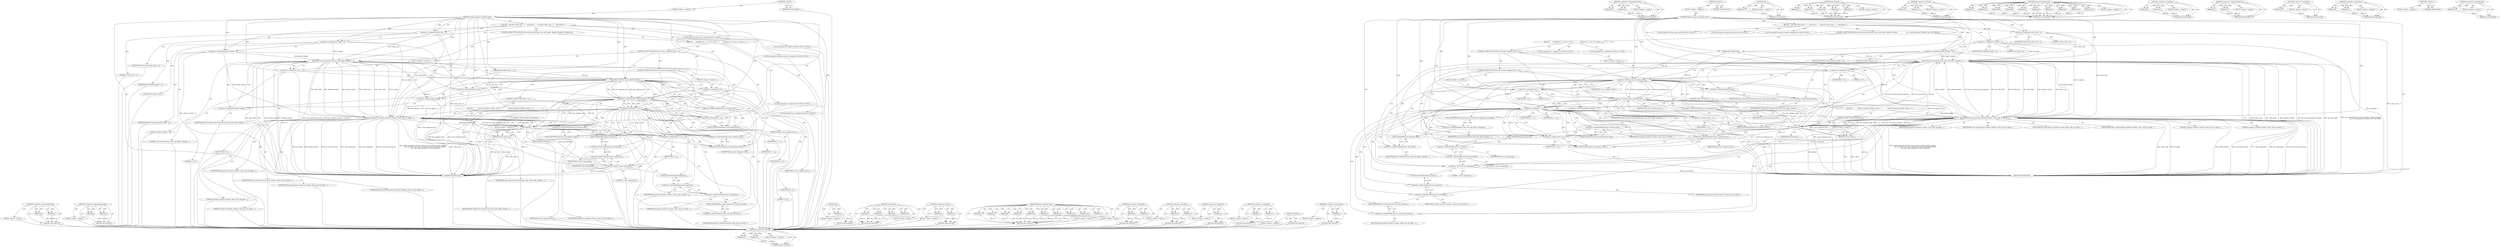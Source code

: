 digraph "&lt;operator&gt;.preIncrement" {
vulnerable_138 [label=<(METHOD,&lt;operator&gt;.indirectFieldAccess)>];
vulnerable_139 [label=<(PARAM,p1)>];
vulnerable_140 [label=<(PARAM,p2)>];
vulnerable_141 [label=<(BLOCK,&lt;empty&gt;,&lt;empty&gt;)>];
vulnerable_142 [label=<(METHOD_RETURN,ANY)>];
vulnerable_170 [label=<(METHOD,&lt;operator&gt;.indirectIndexAccess)>];
vulnerable_171 [label=<(PARAM,p1)>];
vulnerable_172 [label=<(PARAM,p2)>];
vulnerable_173 [label=<(BLOCK,&lt;empty&gt;,&lt;empty&gt;)>];
vulnerable_174 [label=<(METHOD_RETURN,ANY)>];
vulnerable_6 [label=<(METHOD,&lt;global&gt;)<SUB>1</SUB>>];
vulnerable_7 [label=<(BLOCK,&lt;empty&gt;,&lt;empty&gt;)<SUB>1</SUB>>];
vulnerable_8 [label=<(METHOD,perform_gamma_transform_tests)<SUB>1</SUB>>];
vulnerable_9 [label=<(PARAM,png_modifier *pm)<SUB>1</SUB>>];
vulnerable_10 [label=<(BLOCK,{
   png_byte colour_type = 0;

    png_byte bi...,{
   png_byte colour_type = 0;

    png_byte bi...)<SUB>2</SUB>>];
vulnerable_11 [label="<(LOCAL,png_byte colour_type: png_byte)<SUB>3</SUB>>"];
vulnerable_12 [label=<(&lt;operator&gt;.assignment,colour_type = 0)<SUB>3</SUB>>];
vulnerable_13 [label=<(IDENTIFIER,colour_type,colour_type = 0)<SUB>3</SUB>>];
vulnerable_14 [label=<(LITERAL,0,colour_type = 0)<SUB>3</SUB>>];
vulnerable_15 [label="<(LOCAL,png_byte bit_depth: png_byte)<SUB>5</SUB>>"];
vulnerable_16 [label=<(&lt;operator&gt;.assignment,bit_depth = 0)<SUB>5</SUB>>];
vulnerable_17 [label=<(IDENTIFIER,bit_depth,bit_depth = 0)<SUB>5</SUB>>];
vulnerable_18 [label=<(LITERAL,0,bit_depth = 0)<SUB>5</SUB>>];
vulnerable_19 [label="<(LOCAL,unsigned int palette_number: unsigned int)<SUB>6</SUB>>"];
vulnerable_20 [label=<(&lt;operator&gt;.assignment,palette_number = 0)<SUB>6</SUB>>];
vulnerable_21 [label=<(IDENTIFIER,palette_number,palette_number = 0)<SUB>6</SUB>>];
vulnerable_22 [label=<(LITERAL,0,palette_number = 0)<SUB>6</SUB>>];
vulnerable_23 [label=<(CONTROL_STRUCTURE,WHILE,while (next_format(&amp;colour_type, &amp;bit_depth, &amp;palette_number, 1/*gamma*/)))<SUB>8</SUB>>];
vulnerable_24 [label=<(next_format,next_format(&amp;colour_type, &amp;bit_depth, &amp;palette_...)<SUB>8</SUB>>];
vulnerable_25 [label=<(&lt;operator&gt;.addressOf,&amp;colour_type)<SUB>8</SUB>>];
vulnerable_26 [label=<(IDENTIFIER,colour_type,next_format(&amp;colour_type, &amp;bit_depth, &amp;palette_...)<SUB>8</SUB>>];
vulnerable_27 [label=<(&lt;operator&gt;.addressOf,&amp;bit_depth)<SUB>8</SUB>>];
vulnerable_28 [label=<(IDENTIFIER,bit_depth,next_format(&amp;colour_type, &amp;bit_depth, &amp;palette_...)<SUB>8</SUB>>];
vulnerable_29 [label=<(&lt;operator&gt;.addressOf,&amp;palette_number)<SUB>8</SUB>>];
vulnerable_30 [label=<(IDENTIFIER,palette_number,next_format(&amp;colour_type, &amp;bit_depth, &amp;palette_...)<SUB>8</SUB>>];
vulnerable_31 [label=<(LITERAL,1,next_format(&amp;colour_type, &amp;bit_depth, &amp;palette_...)<SUB>8</SUB>>];
vulnerable_32 [label=<(BLOCK,{
       unsigned int i, j;
 
 for (i=0; i&lt;pm-&gt;...,{
       unsigned int i, j;
 
 for (i=0; i&lt;pm-&gt;...)<SUB>9</SUB>>];
vulnerable_33 [label="<(LOCAL,unsigned int i: unsigned int)<SUB>10</SUB>>"];
vulnerable_34 [label="<(LOCAL,unsigned int j: unsigned int)<SUB>10</SUB>>"];
vulnerable_35 [label=<(CONTROL_STRUCTURE,FOR,for (i=0;i&lt;pm-&gt;ngamma_tests;++i))<SUB>12</SUB>>];
vulnerable_36 [label=<(BLOCK,&lt;empty&gt;,&lt;empty&gt;)<SUB>12</SUB>>];
vulnerable_37 [label=<(&lt;operator&gt;.assignment,i=0)<SUB>12</SUB>>];
vulnerable_38 [label=<(IDENTIFIER,i,i=0)<SUB>12</SUB>>];
vulnerable_39 [label=<(LITERAL,0,i=0)<SUB>12</SUB>>];
vulnerable_40 [label=<(&lt;operator&gt;.lessThan,i&lt;pm-&gt;ngamma_tests)<SUB>12</SUB>>];
vulnerable_41 [label=<(IDENTIFIER,i,i&lt;pm-&gt;ngamma_tests)<SUB>12</SUB>>];
vulnerable_42 [label=<(&lt;operator&gt;.indirectFieldAccess,pm-&gt;ngamma_tests)<SUB>12</SUB>>];
vulnerable_43 [label=<(IDENTIFIER,pm,i&lt;pm-&gt;ngamma_tests)<SUB>12</SUB>>];
vulnerable_44 [label=<(FIELD_IDENTIFIER,ngamma_tests,ngamma_tests)<SUB>12</SUB>>];
vulnerable_45 [label=<(&lt;operator&gt;.preIncrement,++i)<SUB>12</SUB>>];
vulnerable_46 [label=<(IDENTIFIER,i,++i)<SUB>12</SUB>>];
vulnerable_47 [label=<(CONTROL_STRUCTURE,FOR,for (j=0;j&lt;pm-&gt;ngamma_tests;++j))<SUB>12</SUB>>];
vulnerable_48 [label=<(BLOCK,&lt;empty&gt;,&lt;empty&gt;)<SUB>12</SUB>>];
vulnerable_49 [label=<(&lt;operator&gt;.assignment,j=0)<SUB>12</SUB>>];
vulnerable_50 [label=<(IDENTIFIER,j,j=0)<SUB>12</SUB>>];
vulnerable_51 [label=<(LITERAL,0,j=0)<SUB>12</SUB>>];
vulnerable_52 [label=<(&lt;operator&gt;.lessThan,j&lt;pm-&gt;ngamma_tests)<SUB>12</SUB>>];
vulnerable_53 [label=<(IDENTIFIER,j,j&lt;pm-&gt;ngamma_tests)<SUB>12</SUB>>];
vulnerable_54 [label=<(&lt;operator&gt;.indirectFieldAccess,pm-&gt;ngamma_tests)<SUB>12</SUB>>];
vulnerable_55 [label=<(IDENTIFIER,pm,j&lt;pm-&gt;ngamma_tests)<SUB>12</SUB>>];
vulnerable_56 [label=<(FIELD_IDENTIFIER,ngamma_tests,ngamma_tests)<SUB>12</SUB>>];
vulnerable_57 [label=<(&lt;operator&gt;.preIncrement,++j)<SUB>12</SUB>>];
vulnerable_58 [label=<(IDENTIFIER,j,++j)<SUB>12</SUB>>];
vulnerable_59 [label=<(CONTROL_STRUCTURE,IF,if (i != j))<SUB>13</SUB>>];
vulnerable_60 [label=<(&lt;operator&gt;.notEquals,i != j)<SUB>13</SUB>>];
vulnerable_61 [label=<(IDENTIFIER,i,i != j)<SUB>13</SUB>>];
vulnerable_62 [label=<(IDENTIFIER,j,i != j)<SUB>13</SUB>>];
vulnerable_63 [label=<(BLOCK,{
            gamma_transform_test(pm, colour_t...,{
            gamma_transform_test(pm, colour_t...)<SUB>14</SUB>>];
vulnerable_64 [label=<(gamma_transform_test,gamma_transform_test(pm, colour_type, bit_depth...)<SUB>15</SUB>>];
vulnerable_65 [label=<(IDENTIFIER,pm,gamma_transform_test(pm, colour_type, bit_depth...)<SUB>15</SUB>>];
vulnerable_66 [label=<(IDENTIFIER,colour_type,gamma_transform_test(pm, colour_type, bit_depth...)<SUB>15</SUB>>];
vulnerable_67 [label=<(IDENTIFIER,bit_depth,gamma_transform_test(pm, colour_type, bit_depth...)<SUB>15</SUB>>];
vulnerable_68 [label=<(IDENTIFIER,palette_number,gamma_transform_test(pm, colour_type, bit_depth...)<SUB>15</SUB>>];
vulnerable_69 [label=<(&lt;operator&gt;.indirectFieldAccess,pm-&gt;interlace_type)<SUB>16</SUB>>];
vulnerable_70 [label=<(IDENTIFIER,pm,gamma_transform_test(pm, colour_type, bit_depth...)<SUB>16</SUB>>];
vulnerable_71 [label=<(FIELD_IDENTIFIER,interlace_type,interlace_type)<SUB>16</SUB>>];
vulnerable_72 [label=<(&lt;operator&gt;.division,1/pm-&gt;gammas[i])<SUB>16</SUB>>];
vulnerable_73 [label=<(LITERAL,1,1/pm-&gt;gammas[i])<SUB>16</SUB>>];
vulnerable_74 [label=<(&lt;operator&gt;.indirectIndexAccess,pm-&gt;gammas[i])<SUB>16</SUB>>];
vulnerable_75 [label=<(&lt;operator&gt;.indirectFieldAccess,pm-&gt;gammas)<SUB>16</SUB>>];
vulnerable_76 [label=<(IDENTIFIER,pm,1/pm-&gt;gammas[i])<SUB>16</SUB>>];
vulnerable_77 [label=<(FIELD_IDENTIFIER,gammas,gammas)<SUB>16</SUB>>];
vulnerable_78 [label=<(IDENTIFIER,i,1/pm-&gt;gammas[i])<SUB>16</SUB>>];
vulnerable_79 [label=<(&lt;operator&gt;.indirectIndexAccess,pm-&gt;gammas[j])<SUB>16</SUB>>];
vulnerable_80 [label=<(&lt;operator&gt;.indirectFieldAccess,pm-&gt;gammas)<SUB>16</SUB>>];
vulnerable_81 [label=<(IDENTIFIER,pm,gamma_transform_test(pm, colour_type, bit_depth...)<SUB>16</SUB>>];
vulnerable_82 [label=<(FIELD_IDENTIFIER,gammas,gammas)<SUB>16</SUB>>];
vulnerable_83 [label=<(IDENTIFIER,j,gamma_transform_test(pm, colour_type, bit_depth...)<SUB>16</SUB>>];
vulnerable_84 [label=<(LITERAL,0,gamma_transform_test(pm, colour_type, bit_depth...)<SUB>16</SUB>>];
vulnerable_85 [label=<(&lt;operator&gt;.indirectFieldAccess,pm-&gt;use_input_precision)<SUB>17</SUB>>];
vulnerable_86 [label=<(IDENTIFIER,pm,gamma_transform_test(pm, colour_type, bit_depth...)<SUB>17</SUB>>];
vulnerable_87 [label=<(FIELD_IDENTIFIER,use_input_precision,use_input_precision)<SUB>17</SUB>>];
vulnerable_88 [label=<(LITERAL,0,gamma_transform_test(pm, colour_type, bit_depth...)<SUB>17</SUB>>];
vulnerable_89 [label=<(CONTROL_STRUCTURE,IF,if (fail(pm)))<SUB>19</SUB>>];
vulnerable_90 [label=<(fail,fail(pm))<SUB>19</SUB>>];
vulnerable_91 [label=<(IDENTIFIER,pm,fail(pm))<SUB>19</SUB>>];
vulnerable_92 [label=<(BLOCK,&lt;empty&gt;,&lt;empty&gt;)<SUB>20</SUB>>];
vulnerable_93 [label=<(RETURN,return;,return;)<SUB>20</SUB>>];
vulnerable_94 [label=<(METHOD_RETURN,void)<SUB>1</SUB>>];
vulnerable_96 [label=<(METHOD_RETURN,ANY)<SUB>1</SUB>>];
vulnerable_175 [label=<(METHOD,fail)>];
vulnerable_176 [label=<(PARAM,p1)>];
vulnerable_177 [label=<(BLOCK,&lt;empty&gt;,&lt;empty&gt;)>];
vulnerable_178 [label=<(METHOD_RETURN,ANY)>];
vulnerable_122 [label=<(METHOD,next_format)>];
vulnerable_123 [label=<(PARAM,p1)>];
vulnerable_124 [label=<(PARAM,p2)>];
vulnerable_125 [label=<(PARAM,p3)>];
vulnerable_126 [label=<(PARAM,p4)>];
vulnerable_127 [label=<(BLOCK,&lt;empty&gt;,&lt;empty&gt;)>];
vulnerable_128 [label=<(METHOD_RETURN,ANY)>];
vulnerable_165 [label=<(METHOD,&lt;operator&gt;.division)>];
vulnerable_166 [label=<(PARAM,p1)>];
vulnerable_167 [label=<(PARAM,p2)>];
vulnerable_168 [label=<(BLOCK,&lt;empty&gt;,&lt;empty&gt;)>];
vulnerable_169 [label=<(METHOD_RETURN,ANY)>];
vulnerable_152 [label=<(METHOD,gamma_transform_test)>];
vulnerable_153 [label=<(PARAM,p1)>];
vulnerable_154 [label=<(PARAM,p2)>];
vulnerable_155 [label=<(PARAM,p3)>];
vulnerable_156 [label=<(PARAM,p4)>];
vulnerable_157 [label=<(PARAM,p5)>];
vulnerable_158 [label=<(PARAM,p6)>];
vulnerable_159 [label=<(PARAM,p7)>];
vulnerable_160 [label=<(PARAM,p8)>];
vulnerable_161 [label=<(PARAM,p9)>];
vulnerable_162 [label=<(PARAM,p10)>];
vulnerable_163 [label=<(BLOCK,&lt;empty&gt;,&lt;empty&gt;)>];
vulnerable_164 [label=<(METHOD_RETURN,ANY)>];
vulnerable_147 [label=<(METHOD,&lt;operator&gt;.notEquals)>];
vulnerable_148 [label=<(PARAM,p1)>];
vulnerable_149 [label=<(PARAM,p2)>];
vulnerable_150 [label=<(BLOCK,&lt;empty&gt;,&lt;empty&gt;)>];
vulnerable_151 [label=<(METHOD_RETURN,ANY)>];
vulnerable_133 [label=<(METHOD,&lt;operator&gt;.lessThan)>];
vulnerable_134 [label=<(PARAM,p1)>];
vulnerable_135 [label=<(PARAM,p2)>];
vulnerable_136 [label=<(BLOCK,&lt;empty&gt;,&lt;empty&gt;)>];
vulnerable_137 [label=<(METHOD_RETURN,ANY)>];
vulnerable_129 [label=<(METHOD,&lt;operator&gt;.addressOf)>];
vulnerable_130 [label=<(PARAM,p1)>];
vulnerable_131 [label=<(BLOCK,&lt;empty&gt;,&lt;empty&gt;)>];
vulnerable_132 [label=<(METHOD_RETURN,ANY)>];
vulnerable_117 [label=<(METHOD,&lt;operator&gt;.assignment)>];
vulnerable_118 [label=<(PARAM,p1)>];
vulnerable_119 [label=<(PARAM,p2)>];
vulnerable_120 [label=<(BLOCK,&lt;empty&gt;,&lt;empty&gt;)>];
vulnerable_121 [label=<(METHOD_RETURN,ANY)>];
vulnerable_111 [label=<(METHOD,&lt;global&gt;)<SUB>1</SUB>>];
vulnerable_112 [label=<(BLOCK,&lt;empty&gt;,&lt;empty&gt;)>];
vulnerable_113 [label=<(METHOD_RETURN,ANY)>];
vulnerable_143 [label=<(METHOD,&lt;operator&gt;.preIncrement)>];
vulnerable_144 [label=<(PARAM,p1)>];
vulnerable_145 [label=<(BLOCK,&lt;empty&gt;,&lt;empty&gt;)>];
vulnerable_146 [label=<(METHOD_RETURN,ANY)>];
fixed_144 [label=<(METHOD,&lt;operator&gt;.lessThan)>];
fixed_145 [label=<(PARAM,p1)>];
fixed_146 [label=<(PARAM,p2)>];
fixed_147 [label=<(BLOCK,&lt;empty&gt;,&lt;empty&gt;)>];
fixed_148 [label=<(METHOD_RETURN,ANY)>];
fixed_176 [label=<(METHOD,&lt;operator&gt;.indirectIndexAccess)>];
fixed_177 [label=<(PARAM,p1)>];
fixed_178 [label=<(PARAM,p2)>];
fixed_179 [label=<(BLOCK,&lt;empty&gt;,&lt;empty&gt;)>];
fixed_180 [label=<(METHOD_RETURN,ANY)>];
fixed_6 [label=<(METHOD,&lt;global&gt;)<SUB>1</SUB>>];
fixed_7 [label=<(BLOCK,&lt;empty&gt;,&lt;empty&gt;)<SUB>1</SUB>>];
fixed_8 [label=<(METHOD,perform_gamma_transform_tests)<SUB>1</SUB>>];
fixed_9 [label=<(PARAM,png_modifier *pm)<SUB>1</SUB>>];
fixed_10 [label=<(BLOCK,{
   png_byte colour_type = 0;

    png_byte bi...,{
   png_byte colour_type = 0;

    png_byte bi...)<SUB>2</SUB>>];
fixed_11 [label="<(LOCAL,png_byte colour_type: png_byte)<SUB>3</SUB>>"];
fixed_12 [label=<(&lt;operator&gt;.assignment,colour_type = 0)<SUB>3</SUB>>];
fixed_13 [label=<(IDENTIFIER,colour_type,colour_type = 0)<SUB>3</SUB>>];
fixed_14 [label=<(LITERAL,0,colour_type = 0)<SUB>3</SUB>>];
fixed_15 [label="<(LOCAL,png_byte bit_depth: png_byte)<SUB>5</SUB>>"];
fixed_16 [label=<(&lt;operator&gt;.assignment,bit_depth = 0)<SUB>5</SUB>>];
fixed_17 [label=<(IDENTIFIER,bit_depth,bit_depth = 0)<SUB>5</SUB>>];
fixed_18 [label=<(LITERAL,0,bit_depth = 0)<SUB>5</SUB>>];
fixed_19 [label="<(LOCAL,unsigned int palette_number: unsigned int)<SUB>6</SUB>>"];
fixed_20 [label=<(&lt;operator&gt;.assignment,palette_number = 0)<SUB>6</SUB>>];
fixed_21 [label=<(IDENTIFIER,palette_number,palette_number = 0)<SUB>6</SUB>>];
fixed_22 [label=<(LITERAL,0,palette_number = 0)<SUB>6</SUB>>];
fixed_23 [label=<(CONTROL_STRUCTURE,WHILE,while (next_format(&amp;colour_type, &amp;bit_depth, &amp;palette_number,
                      pm-&gt;test_lbg_gamma_transform, pm-&gt;test_tRNS)))<SUB>8</SUB>>];
fixed_24 [label=<(next_format,next_format(&amp;colour_type, &amp;bit_depth, &amp;palette_...)<SUB>8</SUB>>];
fixed_25 [label=<(&lt;operator&gt;.addressOf,&amp;colour_type)<SUB>8</SUB>>];
fixed_26 [label=<(IDENTIFIER,colour_type,next_format(&amp;colour_type, &amp;bit_depth, &amp;palette_...)<SUB>8</SUB>>];
fixed_27 [label=<(&lt;operator&gt;.addressOf,&amp;bit_depth)<SUB>8</SUB>>];
fixed_28 [label=<(IDENTIFIER,bit_depth,next_format(&amp;colour_type, &amp;bit_depth, &amp;palette_...)<SUB>8</SUB>>];
fixed_29 [label=<(&lt;operator&gt;.addressOf,&amp;palette_number)<SUB>8</SUB>>];
fixed_30 [label=<(IDENTIFIER,palette_number,next_format(&amp;colour_type, &amp;bit_depth, &amp;palette_...)<SUB>8</SUB>>];
fixed_31 [label=<(&lt;operator&gt;.indirectFieldAccess,pm-&gt;test_lbg_gamma_transform)<SUB>9</SUB>>];
fixed_32 [label=<(IDENTIFIER,pm,next_format(&amp;colour_type, &amp;bit_depth, &amp;palette_...)<SUB>9</SUB>>];
fixed_33 [label=<(FIELD_IDENTIFIER,test_lbg_gamma_transform,test_lbg_gamma_transform)<SUB>9</SUB>>];
fixed_34 [label=<(&lt;operator&gt;.indirectFieldAccess,pm-&gt;test_tRNS)<SUB>9</SUB>>];
fixed_35 [label=<(IDENTIFIER,pm,next_format(&amp;colour_type, &amp;bit_depth, &amp;palette_...)<SUB>9</SUB>>];
fixed_36 [label=<(FIELD_IDENTIFIER,test_tRNS,test_tRNS)<SUB>9</SUB>>];
fixed_37 [label=<(BLOCK,{
       unsigned int i, j;
 
 for (i=0; i&lt;pm-&gt;...,{
       unsigned int i, j;
 
 for (i=0; i&lt;pm-&gt;...)<SUB>10</SUB>>];
fixed_38 [label="<(LOCAL,unsigned int i: unsigned int)<SUB>11</SUB>>"];
fixed_39 [label="<(LOCAL,unsigned int j: unsigned int)<SUB>11</SUB>>"];
fixed_40 [label=<(CONTROL_STRUCTURE,FOR,for (i=0;i&lt;pm-&gt;ngamma_tests;++i))<SUB>13</SUB>>];
fixed_41 [label=<(BLOCK,&lt;empty&gt;,&lt;empty&gt;)<SUB>13</SUB>>];
fixed_42 [label=<(&lt;operator&gt;.assignment,i=0)<SUB>13</SUB>>];
fixed_43 [label=<(IDENTIFIER,i,i=0)<SUB>13</SUB>>];
fixed_44 [label=<(LITERAL,0,i=0)<SUB>13</SUB>>];
fixed_45 [label=<(&lt;operator&gt;.lessThan,i&lt;pm-&gt;ngamma_tests)<SUB>13</SUB>>];
fixed_46 [label=<(IDENTIFIER,i,i&lt;pm-&gt;ngamma_tests)<SUB>13</SUB>>];
fixed_47 [label=<(&lt;operator&gt;.indirectFieldAccess,pm-&gt;ngamma_tests)<SUB>13</SUB>>];
fixed_48 [label=<(IDENTIFIER,pm,i&lt;pm-&gt;ngamma_tests)<SUB>13</SUB>>];
fixed_49 [label=<(FIELD_IDENTIFIER,ngamma_tests,ngamma_tests)<SUB>13</SUB>>];
fixed_50 [label=<(&lt;operator&gt;.preIncrement,++i)<SUB>13</SUB>>];
fixed_51 [label=<(IDENTIFIER,i,++i)<SUB>13</SUB>>];
fixed_52 [label=<(CONTROL_STRUCTURE,FOR,for (j=0;j&lt;pm-&gt;ngamma_tests;++j))<SUB>13</SUB>>];
fixed_53 [label=<(BLOCK,&lt;empty&gt;,&lt;empty&gt;)<SUB>13</SUB>>];
fixed_54 [label=<(&lt;operator&gt;.assignment,j=0)<SUB>13</SUB>>];
fixed_55 [label=<(IDENTIFIER,j,j=0)<SUB>13</SUB>>];
fixed_56 [label=<(LITERAL,0,j=0)<SUB>13</SUB>>];
fixed_57 [label=<(&lt;operator&gt;.lessThan,j&lt;pm-&gt;ngamma_tests)<SUB>13</SUB>>];
fixed_58 [label=<(IDENTIFIER,j,j&lt;pm-&gt;ngamma_tests)<SUB>13</SUB>>];
fixed_59 [label=<(&lt;operator&gt;.indirectFieldAccess,pm-&gt;ngamma_tests)<SUB>13</SUB>>];
fixed_60 [label=<(IDENTIFIER,pm,j&lt;pm-&gt;ngamma_tests)<SUB>13</SUB>>];
fixed_61 [label=<(FIELD_IDENTIFIER,ngamma_tests,ngamma_tests)<SUB>13</SUB>>];
fixed_62 [label=<(&lt;operator&gt;.preIncrement,++j)<SUB>13</SUB>>];
fixed_63 [label=<(IDENTIFIER,j,++j)<SUB>13</SUB>>];
fixed_64 [label=<(CONTROL_STRUCTURE,IF,if (i != j))<SUB>14</SUB>>];
fixed_65 [label=<(&lt;operator&gt;.notEquals,i != j)<SUB>14</SUB>>];
fixed_66 [label=<(IDENTIFIER,i,i != j)<SUB>14</SUB>>];
fixed_67 [label=<(IDENTIFIER,j,i != j)<SUB>14</SUB>>];
fixed_68 [label=<(BLOCK,{
            gamma_transform_test(pm, colour_t...,{
            gamma_transform_test(pm, colour_t...)<SUB>15</SUB>>];
fixed_69 [label=<(gamma_transform_test,gamma_transform_test(pm, colour_type, bit_depth...)<SUB>16</SUB>>];
fixed_70 [label=<(IDENTIFIER,pm,gamma_transform_test(pm, colour_type, bit_depth...)<SUB>16</SUB>>];
fixed_71 [label=<(IDENTIFIER,colour_type,gamma_transform_test(pm, colour_type, bit_depth...)<SUB>16</SUB>>];
fixed_72 [label=<(IDENTIFIER,bit_depth,gamma_transform_test(pm, colour_type, bit_depth...)<SUB>16</SUB>>];
fixed_73 [label=<(IDENTIFIER,palette_number,gamma_transform_test(pm, colour_type, bit_depth...)<SUB>16</SUB>>];
fixed_74 [label=<(&lt;operator&gt;.indirectFieldAccess,pm-&gt;interlace_type)<SUB>17</SUB>>];
fixed_75 [label=<(IDENTIFIER,pm,gamma_transform_test(pm, colour_type, bit_depth...)<SUB>17</SUB>>];
fixed_76 [label=<(FIELD_IDENTIFIER,interlace_type,interlace_type)<SUB>17</SUB>>];
fixed_77 [label=<(&lt;operator&gt;.division,1/pm-&gt;gammas[i])<SUB>17</SUB>>];
fixed_78 [label=<(LITERAL,1,1/pm-&gt;gammas[i])<SUB>17</SUB>>];
fixed_79 [label=<(&lt;operator&gt;.indirectIndexAccess,pm-&gt;gammas[i])<SUB>17</SUB>>];
fixed_80 [label=<(&lt;operator&gt;.indirectFieldAccess,pm-&gt;gammas)<SUB>17</SUB>>];
fixed_81 [label=<(IDENTIFIER,pm,1/pm-&gt;gammas[i])<SUB>17</SUB>>];
fixed_82 [label=<(FIELD_IDENTIFIER,gammas,gammas)<SUB>17</SUB>>];
fixed_83 [label=<(IDENTIFIER,i,1/pm-&gt;gammas[i])<SUB>17</SUB>>];
fixed_84 [label=<(&lt;operator&gt;.indirectIndexAccess,pm-&gt;gammas[j])<SUB>17</SUB>>];
fixed_85 [label=<(&lt;operator&gt;.indirectFieldAccess,pm-&gt;gammas)<SUB>17</SUB>>];
fixed_86 [label=<(IDENTIFIER,pm,gamma_transform_test(pm, colour_type, bit_depth...)<SUB>17</SUB>>];
fixed_87 [label=<(FIELD_IDENTIFIER,gammas,gammas)<SUB>17</SUB>>];
fixed_88 [label=<(IDENTIFIER,j,gamma_transform_test(pm, colour_type, bit_depth...)<SUB>17</SUB>>];
fixed_89 [label=<(LITERAL,0,gamma_transform_test(pm, colour_type, bit_depth...)<SUB>17</SUB>>];
fixed_90 [label=<(&lt;operator&gt;.indirectFieldAccess,pm-&gt;use_input_precision)<SUB>18</SUB>>];
fixed_91 [label=<(IDENTIFIER,pm,gamma_transform_test(pm, colour_type, bit_depth...)<SUB>18</SUB>>];
fixed_92 [label=<(FIELD_IDENTIFIER,use_input_precision,use_input_precision)<SUB>18</SUB>>];
fixed_93 [label=<(LITERAL,0,gamma_transform_test(pm, colour_type, bit_depth...)<SUB>18</SUB>>];
fixed_94 [label=<(CONTROL_STRUCTURE,IF,if (fail(pm)))<SUB>20</SUB>>];
fixed_95 [label=<(fail,fail(pm))<SUB>20</SUB>>];
fixed_96 [label=<(IDENTIFIER,pm,fail(pm))<SUB>20</SUB>>];
fixed_97 [label=<(BLOCK,&lt;empty&gt;,&lt;empty&gt;)<SUB>21</SUB>>];
fixed_98 [label=<(RETURN,return;,return;)<SUB>21</SUB>>];
fixed_99 [label=<(METHOD_RETURN,void)<SUB>1</SUB>>];
fixed_101 [label=<(METHOD_RETURN,ANY)<SUB>1</SUB>>];
fixed_181 [label=<(METHOD,fail)>];
fixed_182 [label=<(PARAM,p1)>];
fixed_183 [label=<(BLOCK,&lt;empty&gt;,&lt;empty&gt;)>];
fixed_184 [label=<(METHOD_RETURN,ANY)>];
fixed_127 [label=<(METHOD,next_format)>];
fixed_128 [label=<(PARAM,p1)>];
fixed_129 [label=<(PARAM,p2)>];
fixed_130 [label=<(PARAM,p3)>];
fixed_131 [label=<(PARAM,p4)>];
fixed_132 [label=<(PARAM,p5)>];
fixed_133 [label=<(BLOCK,&lt;empty&gt;,&lt;empty&gt;)>];
fixed_134 [label=<(METHOD_RETURN,ANY)>];
fixed_171 [label=<(METHOD,&lt;operator&gt;.division)>];
fixed_172 [label=<(PARAM,p1)>];
fixed_173 [label=<(PARAM,p2)>];
fixed_174 [label=<(BLOCK,&lt;empty&gt;,&lt;empty&gt;)>];
fixed_175 [label=<(METHOD_RETURN,ANY)>];
fixed_158 [label=<(METHOD,gamma_transform_test)>];
fixed_159 [label=<(PARAM,p1)>];
fixed_160 [label=<(PARAM,p2)>];
fixed_161 [label=<(PARAM,p3)>];
fixed_162 [label=<(PARAM,p4)>];
fixed_163 [label=<(PARAM,p5)>];
fixed_164 [label=<(PARAM,p6)>];
fixed_165 [label=<(PARAM,p7)>];
fixed_166 [label=<(PARAM,p8)>];
fixed_167 [label=<(PARAM,p9)>];
fixed_168 [label=<(PARAM,p10)>];
fixed_169 [label=<(BLOCK,&lt;empty&gt;,&lt;empty&gt;)>];
fixed_170 [label=<(METHOD_RETURN,ANY)>];
fixed_153 [label=<(METHOD,&lt;operator&gt;.notEquals)>];
fixed_154 [label=<(PARAM,p1)>];
fixed_155 [label=<(PARAM,p2)>];
fixed_156 [label=<(BLOCK,&lt;empty&gt;,&lt;empty&gt;)>];
fixed_157 [label=<(METHOD_RETURN,ANY)>];
fixed_139 [label=<(METHOD,&lt;operator&gt;.indirectFieldAccess)>];
fixed_140 [label=<(PARAM,p1)>];
fixed_141 [label=<(PARAM,p2)>];
fixed_142 [label=<(BLOCK,&lt;empty&gt;,&lt;empty&gt;)>];
fixed_143 [label=<(METHOD_RETURN,ANY)>];
fixed_135 [label=<(METHOD,&lt;operator&gt;.addressOf)>];
fixed_136 [label=<(PARAM,p1)>];
fixed_137 [label=<(BLOCK,&lt;empty&gt;,&lt;empty&gt;)>];
fixed_138 [label=<(METHOD_RETURN,ANY)>];
fixed_122 [label=<(METHOD,&lt;operator&gt;.assignment)>];
fixed_123 [label=<(PARAM,p1)>];
fixed_124 [label=<(PARAM,p2)>];
fixed_125 [label=<(BLOCK,&lt;empty&gt;,&lt;empty&gt;)>];
fixed_126 [label=<(METHOD_RETURN,ANY)>];
fixed_116 [label=<(METHOD,&lt;global&gt;)<SUB>1</SUB>>];
fixed_117 [label=<(BLOCK,&lt;empty&gt;,&lt;empty&gt;)>];
fixed_118 [label=<(METHOD_RETURN,ANY)>];
fixed_149 [label=<(METHOD,&lt;operator&gt;.preIncrement)>];
fixed_150 [label=<(PARAM,p1)>];
fixed_151 [label=<(BLOCK,&lt;empty&gt;,&lt;empty&gt;)>];
fixed_152 [label=<(METHOD_RETURN,ANY)>];
vulnerable_138 -> vulnerable_139  [key=0, label="AST: "];
vulnerable_138 -> vulnerable_139  [key=1, label="DDG: "];
vulnerable_138 -> vulnerable_141  [key=0, label="AST: "];
vulnerable_138 -> vulnerable_140  [key=0, label="AST: "];
vulnerable_138 -> vulnerable_140  [key=1, label="DDG: "];
vulnerable_138 -> vulnerable_142  [key=0, label="AST: "];
vulnerable_138 -> vulnerable_142  [key=1, label="CFG: "];
vulnerable_139 -> vulnerable_142  [key=0, label="DDG: p1"];
vulnerable_140 -> vulnerable_142  [key=0, label="DDG: p2"];
vulnerable_141 -> fixed_144  [key=0];
vulnerable_142 -> fixed_144  [key=0];
vulnerable_170 -> vulnerable_171  [key=0, label="AST: "];
vulnerable_170 -> vulnerable_171  [key=1, label="DDG: "];
vulnerable_170 -> vulnerable_173  [key=0, label="AST: "];
vulnerable_170 -> vulnerable_172  [key=0, label="AST: "];
vulnerable_170 -> vulnerable_172  [key=1, label="DDG: "];
vulnerable_170 -> vulnerable_174  [key=0, label="AST: "];
vulnerable_170 -> vulnerable_174  [key=1, label="CFG: "];
vulnerable_171 -> vulnerable_174  [key=0, label="DDG: p1"];
vulnerable_172 -> vulnerable_174  [key=0, label="DDG: p2"];
vulnerable_173 -> fixed_144  [key=0];
vulnerable_174 -> fixed_144  [key=0];
vulnerable_6 -> vulnerable_7  [key=0, label="AST: "];
vulnerable_6 -> vulnerable_96  [key=0, label="AST: "];
vulnerable_6 -> vulnerable_96  [key=1, label="CFG: "];
vulnerable_7 -> vulnerable_8  [key=0, label="AST: "];
vulnerable_8 -> vulnerable_9  [key=0, label="AST: "];
vulnerable_8 -> vulnerable_9  [key=1, label="DDG: "];
vulnerable_8 -> vulnerable_10  [key=0, label="AST: "];
vulnerable_8 -> vulnerable_94  [key=0, label="AST: "];
vulnerable_8 -> vulnerable_12  [key=0, label="CFG: "];
vulnerable_8 -> vulnerable_12  [key=1, label="DDG: "];
vulnerable_8 -> vulnerable_16  [key=0, label="DDG: "];
vulnerable_8 -> vulnerable_20  [key=0, label="DDG: "];
vulnerable_8 -> vulnerable_24  [key=0, label="DDG: "];
vulnerable_8 -> vulnerable_37  [key=0, label="DDG: "];
vulnerable_8 -> vulnerable_40  [key=0, label="DDG: "];
vulnerable_8 -> vulnerable_45  [key=0, label="DDG: "];
vulnerable_8 -> vulnerable_49  [key=0, label="DDG: "];
vulnerable_8 -> vulnerable_52  [key=0, label="DDG: "];
vulnerable_8 -> vulnerable_57  [key=0, label="DDG: "];
vulnerable_8 -> vulnerable_60  [key=0, label="DDG: "];
vulnerable_8 -> vulnerable_64  [key=0, label="DDG: "];
vulnerable_8 -> vulnerable_72  [key=0, label="DDG: "];
vulnerable_8 -> vulnerable_90  [key=0, label="DDG: "];
vulnerable_8 -> vulnerable_93  [key=0, label="DDG: "];
vulnerable_9 -> vulnerable_40  [key=0, label="DDG: pm"];
vulnerable_9 -> vulnerable_52  [key=0, label="DDG: pm"];
vulnerable_9 -> vulnerable_64  [key=0, label="DDG: pm"];
vulnerable_10 -> vulnerable_11  [key=0, label="AST: "];
vulnerable_10 -> vulnerable_12  [key=0, label="AST: "];
vulnerable_10 -> vulnerable_15  [key=0, label="AST: "];
vulnerable_10 -> vulnerable_16  [key=0, label="AST: "];
vulnerable_10 -> vulnerable_19  [key=0, label="AST: "];
vulnerable_10 -> vulnerable_20  [key=0, label="AST: "];
vulnerable_10 -> vulnerable_23  [key=0, label="AST: "];
vulnerable_11 -> fixed_144  [key=0];
vulnerable_12 -> vulnerable_13  [key=0, label="AST: "];
vulnerable_12 -> vulnerable_14  [key=0, label="AST: "];
vulnerable_12 -> vulnerable_16  [key=0, label="CFG: "];
vulnerable_12 -> vulnerable_94  [key=0, label="DDG: colour_type = 0"];
vulnerable_12 -> vulnerable_24  [key=0, label="DDG: colour_type"];
vulnerable_12 -> vulnerable_64  [key=0, label="DDG: colour_type"];
vulnerable_13 -> fixed_144  [key=0];
vulnerable_14 -> fixed_144  [key=0];
vulnerable_15 -> fixed_144  [key=0];
vulnerable_16 -> vulnerable_17  [key=0, label="AST: "];
vulnerable_16 -> vulnerable_18  [key=0, label="AST: "];
vulnerable_16 -> vulnerable_20  [key=0, label="CFG: "];
vulnerable_16 -> vulnerable_94  [key=0, label="DDG: bit_depth = 0"];
vulnerable_16 -> vulnerable_24  [key=0, label="DDG: bit_depth"];
vulnerable_16 -> vulnerable_64  [key=0, label="DDG: bit_depth"];
vulnerable_17 -> fixed_144  [key=0];
vulnerable_18 -> fixed_144  [key=0];
vulnerable_19 -> fixed_144  [key=0];
vulnerable_20 -> vulnerable_21  [key=0, label="AST: "];
vulnerable_20 -> vulnerable_22  [key=0, label="AST: "];
vulnerable_20 -> vulnerable_25  [key=0, label="CFG: "];
vulnerable_20 -> vulnerable_94  [key=0, label="DDG: palette_number = 0"];
vulnerable_20 -> vulnerable_24  [key=0, label="DDG: palette_number"];
vulnerable_20 -> vulnerable_64  [key=0, label="DDG: palette_number"];
vulnerable_21 -> fixed_144  [key=0];
vulnerable_22 -> fixed_144  [key=0];
vulnerable_23 -> vulnerable_24  [key=0, label="AST: "];
vulnerable_23 -> vulnerable_32  [key=0, label="AST: "];
vulnerable_24 -> vulnerable_25  [key=0, label="AST: "];
vulnerable_24 -> vulnerable_27  [key=0, label="AST: "];
vulnerable_24 -> vulnerable_29  [key=0, label="AST: "];
vulnerable_24 -> vulnerable_31  [key=0, label="AST: "];
vulnerable_24 -> vulnerable_94  [key=0, label="CFG: "];
vulnerable_24 -> vulnerable_94  [key=1, label="DDG: &amp;colour_type"];
vulnerable_24 -> vulnerable_94  [key=2, label="DDG: &amp;bit_depth"];
vulnerable_24 -> vulnerable_94  [key=3, label="DDG: &amp;palette_number"];
vulnerable_24 -> vulnerable_94  [key=4, label="DDG: next_format(&amp;colour_type, &amp;bit_depth, &amp;palette_number, 1/*gamma*/)"];
vulnerable_24 -> vulnerable_37  [key=0, label="CFG: "];
vulnerable_24 -> vulnerable_37  [key=1, label="CDG: "];
vulnerable_24 -> vulnerable_64  [key=0, label="DDG: &amp;colour_type"];
vulnerable_24 -> vulnerable_64  [key=1, label="DDG: &amp;bit_depth"];
vulnerable_24 -> vulnerable_64  [key=2, label="DDG: &amp;palette_number"];
vulnerable_24 -> vulnerable_42  [key=0, label="CDG: "];
vulnerable_24 -> vulnerable_40  [key=0, label="CDG: "];
vulnerable_24 -> vulnerable_44  [key=0, label="CDG: "];
vulnerable_25 -> vulnerable_26  [key=0, label="AST: "];
vulnerable_25 -> vulnerable_27  [key=0, label="CFG: "];
vulnerable_26 -> fixed_144  [key=0];
vulnerable_27 -> vulnerable_28  [key=0, label="AST: "];
vulnerable_27 -> vulnerable_29  [key=0, label="CFG: "];
vulnerable_28 -> fixed_144  [key=0];
vulnerable_29 -> vulnerable_30  [key=0, label="AST: "];
vulnerable_29 -> vulnerable_24  [key=0, label="CFG: "];
vulnerable_30 -> fixed_144  [key=0];
vulnerable_31 -> fixed_144  [key=0];
vulnerable_32 -> vulnerable_33  [key=0, label="AST: "];
vulnerable_32 -> vulnerable_34  [key=0, label="AST: "];
vulnerable_32 -> vulnerable_35  [key=0, label="AST: "];
vulnerable_33 -> fixed_144  [key=0];
vulnerable_34 -> fixed_144  [key=0];
vulnerable_35 -> vulnerable_36  [key=0, label="AST: "];
vulnerable_35 -> vulnerable_40  [key=0, label="AST: "];
vulnerable_35 -> vulnerable_45  [key=0, label="AST: "];
vulnerable_35 -> vulnerable_47  [key=0, label="AST: "];
vulnerable_36 -> vulnerable_37  [key=0, label="AST: "];
vulnerable_37 -> vulnerable_38  [key=0, label="AST: "];
vulnerable_37 -> vulnerable_39  [key=0, label="AST: "];
vulnerable_37 -> vulnerable_44  [key=0, label="CFG: "];
vulnerable_37 -> vulnerable_94  [key=0, label="DDG: i=0"];
vulnerable_37 -> vulnerable_40  [key=0, label="DDG: i"];
vulnerable_38 -> fixed_144  [key=0];
vulnerable_39 -> fixed_144  [key=0];
vulnerable_40 -> vulnerable_41  [key=0, label="AST: "];
vulnerable_40 -> vulnerable_42  [key=0, label="AST: "];
vulnerable_40 -> vulnerable_25  [key=0, label="CFG: "];
vulnerable_40 -> vulnerable_25  [key=1, label="CDG: "];
vulnerable_40 -> vulnerable_49  [key=0, label="CFG: "];
vulnerable_40 -> vulnerable_49  [key=1, label="CDG: "];
vulnerable_40 -> vulnerable_94  [key=0, label="DDG: i&lt;pm-&gt;ngamma_tests"];
vulnerable_40 -> vulnerable_45  [key=0, label="DDG: i"];
vulnerable_40 -> vulnerable_52  [key=0, label="DDG: pm-&gt;ngamma_tests"];
vulnerable_40 -> vulnerable_52  [key=1, label="CDG: "];
vulnerable_40 -> vulnerable_60  [key=0, label="DDG: i"];
vulnerable_40 -> vulnerable_56  [key=0, label="CDG: "];
vulnerable_40 -> vulnerable_27  [key=0, label="CDG: "];
vulnerable_40 -> vulnerable_29  [key=0, label="CDG: "];
vulnerable_40 -> vulnerable_54  [key=0, label="CDG: "];
vulnerable_40 -> vulnerable_24  [key=0, label="CDG: "];
vulnerable_41 -> fixed_144  [key=0];
vulnerable_42 -> vulnerable_43  [key=0, label="AST: "];
vulnerable_42 -> vulnerable_44  [key=0, label="AST: "];
vulnerable_42 -> vulnerable_40  [key=0, label="CFG: "];
vulnerable_43 -> fixed_144  [key=0];
vulnerable_44 -> vulnerable_42  [key=0, label="CFG: "];
vulnerable_45 -> vulnerable_46  [key=0, label="AST: "];
vulnerable_45 -> vulnerable_44  [key=0, label="CFG: "];
vulnerable_45 -> vulnerable_94  [key=0, label="DDG: ++i"];
vulnerable_45 -> vulnerable_40  [key=0, label="DDG: i"];
vulnerable_46 -> fixed_144  [key=0];
vulnerable_47 -> vulnerable_48  [key=0, label="AST: "];
vulnerable_47 -> vulnerable_52  [key=0, label="AST: "];
vulnerable_47 -> vulnerable_57  [key=0, label="AST: "];
vulnerable_47 -> vulnerable_59  [key=0, label="AST: "];
vulnerable_48 -> vulnerable_49  [key=0, label="AST: "];
vulnerable_49 -> vulnerable_50  [key=0, label="AST: "];
vulnerable_49 -> vulnerable_51  [key=0, label="AST: "];
vulnerable_49 -> vulnerable_56  [key=0, label="CFG: "];
vulnerable_49 -> vulnerable_94  [key=0, label="DDG: j=0"];
vulnerable_49 -> vulnerable_52  [key=0, label="DDG: j"];
vulnerable_50 -> fixed_144  [key=0];
vulnerable_51 -> fixed_144  [key=0];
vulnerable_52 -> vulnerable_53  [key=0, label="AST: "];
vulnerable_52 -> vulnerable_54  [key=0, label="AST: "];
vulnerable_52 -> vulnerable_60  [key=0, label="CFG: "];
vulnerable_52 -> vulnerable_60  [key=1, label="DDG: j"];
vulnerable_52 -> vulnerable_60  [key=2, label="CDG: "];
vulnerable_52 -> vulnerable_45  [key=0, label="CFG: "];
vulnerable_52 -> vulnerable_45  [key=1, label="CDG: "];
vulnerable_52 -> vulnerable_94  [key=0, label="DDG: pm-&gt;ngamma_tests"];
vulnerable_52 -> vulnerable_94  [key=1, label="DDG: j&lt;pm-&gt;ngamma_tests"];
vulnerable_52 -> vulnerable_40  [key=0, label="DDG: pm-&gt;ngamma_tests"];
vulnerable_52 -> vulnerable_40  [key=1, label="CDG: "];
vulnerable_52 -> vulnerable_64  [key=0, label="DDG: pm-&gt;ngamma_tests"];
vulnerable_52 -> vulnerable_90  [key=0, label="DDG: pm-&gt;ngamma_tests"];
vulnerable_52 -> vulnerable_42  [key=0, label="CDG: "];
vulnerable_52 -> vulnerable_44  [key=0, label="CDG: "];
vulnerable_53 -> fixed_144  [key=0];
vulnerable_54 -> vulnerable_55  [key=0, label="AST: "];
vulnerable_54 -> vulnerable_56  [key=0, label="AST: "];
vulnerable_54 -> vulnerable_52  [key=0, label="CFG: "];
vulnerable_55 -> fixed_144  [key=0];
vulnerable_56 -> vulnerable_54  [key=0, label="CFG: "];
vulnerable_57 -> vulnerable_58  [key=0, label="AST: "];
vulnerable_57 -> vulnerable_56  [key=0, label="CFG: "];
vulnerable_57 -> vulnerable_94  [key=0, label="DDG: ++j"];
vulnerable_57 -> vulnerable_52  [key=0, label="DDG: j"];
vulnerable_58 -> fixed_144  [key=0];
vulnerable_59 -> vulnerable_60  [key=0, label="AST: "];
vulnerable_59 -> vulnerable_63  [key=0, label="AST: "];
vulnerable_60 -> vulnerable_61  [key=0, label="AST: "];
vulnerable_60 -> vulnerable_62  [key=0, label="AST: "];
vulnerable_60 -> vulnerable_71  [key=0, label="CFG: "];
vulnerable_60 -> vulnerable_71  [key=1, label="CDG: "];
vulnerable_60 -> vulnerable_57  [key=0, label="CFG: "];
vulnerable_60 -> vulnerable_57  [key=1, label="DDG: j"];
vulnerable_60 -> vulnerable_57  [key=2, label="CDG: "];
vulnerable_60 -> vulnerable_94  [key=0, label="DDG: i"];
vulnerable_60 -> vulnerable_94  [key=1, label="DDG: j"];
vulnerable_60 -> vulnerable_94  [key=2, label="DDG: i != j"];
vulnerable_60 -> vulnerable_45  [key=0, label="DDG: i"];
vulnerable_60 -> vulnerable_77  [key=0, label="CDG: "];
vulnerable_60 -> vulnerable_64  [key=0, label="CDG: "];
vulnerable_60 -> vulnerable_75  [key=0, label="CDG: "];
vulnerable_60 -> vulnerable_52  [key=0, label="CDG: "];
vulnerable_60 -> vulnerable_85  [key=0, label="CDG: "];
vulnerable_60 -> vulnerable_72  [key=0, label="CDG: "];
vulnerable_60 -> vulnerable_56  [key=0, label="CDG: "];
vulnerable_60 -> vulnerable_69  [key=0, label="CDG: "];
vulnerable_60 -> vulnerable_74  [key=0, label="CDG: "];
vulnerable_60 -> vulnerable_87  [key=0, label="CDG: "];
vulnerable_60 -> vulnerable_82  [key=0, label="CDG: "];
vulnerable_60 -> vulnerable_90  [key=0, label="CDG: "];
vulnerable_60 -> vulnerable_54  [key=0, label="CDG: "];
vulnerable_60 -> vulnerable_79  [key=0, label="CDG: "];
vulnerable_60 -> vulnerable_80  [key=0, label="CDG: "];
vulnerable_61 -> fixed_144  [key=0];
vulnerable_62 -> fixed_144  [key=0];
vulnerable_63 -> vulnerable_64  [key=0, label="AST: "];
vulnerable_63 -> vulnerable_89  [key=0, label="AST: "];
vulnerable_64 -> vulnerable_65  [key=0, label="AST: "];
vulnerable_64 -> vulnerable_66  [key=0, label="AST: "];
vulnerable_64 -> vulnerable_67  [key=0, label="AST: "];
vulnerable_64 -> vulnerable_68  [key=0, label="AST: "];
vulnerable_64 -> vulnerable_69  [key=0, label="AST: "];
vulnerable_64 -> vulnerable_72  [key=0, label="AST: "];
vulnerable_64 -> vulnerable_79  [key=0, label="AST: "];
vulnerable_64 -> vulnerable_84  [key=0, label="AST: "];
vulnerable_64 -> vulnerable_85  [key=0, label="AST: "];
vulnerable_64 -> vulnerable_88  [key=0, label="AST: "];
vulnerable_64 -> vulnerable_90  [key=0, label="CFG: "];
vulnerable_64 -> vulnerable_90  [key=1, label="DDG: pm"];
vulnerable_64 -> vulnerable_90  [key=2, label="DDG: pm-&gt;interlace_type"];
vulnerable_64 -> vulnerable_90  [key=3, label="DDG: pm-&gt;use_input_precision"];
vulnerable_64 -> vulnerable_94  [key=0, label="DDG: colour_type"];
vulnerable_64 -> vulnerable_94  [key=1, label="DDG: bit_depth"];
vulnerable_64 -> vulnerable_94  [key=2, label="DDG: palette_number"];
vulnerable_64 -> vulnerable_94  [key=3, label="DDG: pm-&gt;interlace_type"];
vulnerable_64 -> vulnerable_94  [key=4, label="DDG: 1/pm-&gt;gammas[i]"];
vulnerable_64 -> vulnerable_94  [key=5, label="DDG: pm-&gt;gammas[j]"];
vulnerable_64 -> vulnerable_94  [key=6, label="DDG: pm-&gt;use_input_precision"];
vulnerable_64 -> vulnerable_94  [key=7, label="DDG: gamma_transform_test(pm, colour_type, bit_depth, palette_number,
               pm-&gt;interlace_type, 1/pm-&gt;gammas[i], pm-&gt;gammas[j], 0/*sBIT*/,
               pm-&gt;use_input_precision, 0 /*do not scale16*/)"];
vulnerable_64 -> vulnerable_24  [key=0, label="DDG: colour_type"];
vulnerable_64 -> vulnerable_24  [key=1, label="DDG: bit_depth"];
vulnerable_64 -> vulnerable_24  [key=2, label="DDG: palette_number"];
vulnerable_65 -> fixed_144  [key=0];
vulnerable_66 -> fixed_144  [key=0];
vulnerable_67 -> fixed_144  [key=0];
vulnerable_68 -> fixed_144  [key=0];
vulnerable_69 -> vulnerable_70  [key=0, label="AST: "];
vulnerable_69 -> vulnerable_71  [key=0, label="AST: "];
vulnerable_69 -> vulnerable_77  [key=0, label="CFG: "];
vulnerable_70 -> fixed_144  [key=0];
vulnerable_71 -> vulnerable_69  [key=0, label="CFG: "];
vulnerable_72 -> vulnerable_73  [key=0, label="AST: "];
vulnerable_72 -> vulnerable_74  [key=0, label="AST: "];
vulnerable_72 -> vulnerable_82  [key=0, label="CFG: "];
vulnerable_72 -> vulnerable_94  [key=0, label="DDG: pm-&gt;gammas[i]"];
vulnerable_72 -> vulnerable_64  [key=0, label="DDG: 1"];
vulnerable_72 -> vulnerable_64  [key=1, label="DDG: pm-&gt;gammas[i]"];
vulnerable_73 -> fixed_144  [key=0];
vulnerable_74 -> vulnerable_75  [key=0, label="AST: "];
vulnerable_74 -> vulnerable_78  [key=0, label="AST: "];
vulnerable_74 -> vulnerable_72  [key=0, label="CFG: "];
vulnerable_75 -> vulnerable_76  [key=0, label="AST: "];
vulnerable_75 -> vulnerable_77  [key=0, label="AST: "];
vulnerable_75 -> vulnerable_74  [key=0, label="CFG: "];
vulnerable_76 -> fixed_144  [key=0];
vulnerable_77 -> vulnerable_75  [key=0, label="CFG: "];
vulnerable_78 -> fixed_144  [key=0];
vulnerable_79 -> vulnerable_80  [key=0, label="AST: "];
vulnerable_79 -> vulnerable_83  [key=0, label="AST: "];
vulnerable_79 -> vulnerable_87  [key=0, label="CFG: "];
vulnerable_80 -> vulnerable_81  [key=0, label="AST: "];
vulnerable_80 -> vulnerable_82  [key=0, label="AST: "];
vulnerable_80 -> vulnerable_79  [key=0, label="CFG: "];
vulnerable_81 -> fixed_144  [key=0];
vulnerable_82 -> vulnerable_80  [key=0, label="CFG: "];
vulnerable_83 -> fixed_144  [key=0];
vulnerable_84 -> fixed_144  [key=0];
vulnerable_85 -> vulnerable_86  [key=0, label="AST: "];
vulnerable_85 -> vulnerable_87  [key=0, label="AST: "];
vulnerable_85 -> vulnerable_64  [key=0, label="CFG: "];
vulnerable_86 -> fixed_144  [key=0];
vulnerable_87 -> vulnerable_85  [key=0, label="CFG: "];
vulnerable_88 -> fixed_144  [key=0];
vulnerable_89 -> vulnerable_90  [key=0, label="AST: "];
vulnerable_89 -> vulnerable_92  [key=0, label="AST: "];
vulnerable_90 -> vulnerable_91  [key=0, label="AST: "];
vulnerable_90 -> vulnerable_93  [key=0, label="CFG: "];
vulnerable_90 -> vulnerable_93  [key=1, label="CDG: "];
vulnerable_90 -> vulnerable_57  [key=0, label="CFG: "];
vulnerable_90 -> vulnerable_57  [key=1, label="CDG: "];
vulnerable_90 -> vulnerable_94  [key=0, label="DDG: pm"];
vulnerable_90 -> vulnerable_94  [key=1, label="DDG: fail(pm)"];
vulnerable_90 -> vulnerable_40  [key=0, label="DDG: pm"];
vulnerable_90 -> vulnerable_52  [key=0, label="DDG: pm"];
vulnerable_90 -> vulnerable_52  [key=1, label="CDG: "];
vulnerable_90 -> vulnerable_64  [key=0, label="DDG: pm"];
vulnerable_90 -> vulnerable_56  [key=0, label="CDG: "];
vulnerable_90 -> vulnerable_54  [key=0, label="CDG: "];
vulnerable_91 -> fixed_144  [key=0];
vulnerable_92 -> vulnerable_93  [key=0, label="AST: "];
vulnerable_93 -> vulnerable_94  [key=0, label="CFG: "];
vulnerable_93 -> vulnerable_94  [key=1, label="DDG: &lt;RET&gt;"];
vulnerable_94 -> fixed_144  [key=0];
vulnerable_96 -> fixed_144  [key=0];
vulnerable_175 -> vulnerable_176  [key=0, label="AST: "];
vulnerable_175 -> vulnerable_176  [key=1, label="DDG: "];
vulnerable_175 -> vulnerable_177  [key=0, label="AST: "];
vulnerable_175 -> vulnerable_178  [key=0, label="AST: "];
vulnerable_175 -> vulnerable_178  [key=1, label="CFG: "];
vulnerable_176 -> vulnerable_178  [key=0, label="DDG: p1"];
vulnerable_177 -> fixed_144  [key=0];
vulnerable_178 -> fixed_144  [key=0];
vulnerable_122 -> vulnerable_123  [key=0, label="AST: "];
vulnerable_122 -> vulnerable_123  [key=1, label="DDG: "];
vulnerable_122 -> vulnerable_127  [key=0, label="AST: "];
vulnerable_122 -> vulnerable_124  [key=0, label="AST: "];
vulnerable_122 -> vulnerable_124  [key=1, label="DDG: "];
vulnerable_122 -> vulnerable_128  [key=0, label="AST: "];
vulnerable_122 -> vulnerable_128  [key=1, label="CFG: "];
vulnerable_122 -> vulnerable_125  [key=0, label="AST: "];
vulnerable_122 -> vulnerable_125  [key=1, label="DDG: "];
vulnerable_122 -> vulnerable_126  [key=0, label="AST: "];
vulnerable_122 -> vulnerable_126  [key=1, label="DDG: "];
vulnerable_123 -> vulnerable_128  [key=0, label="DDG: p1"];
vulnerable_124 -> vulnerable_128  [key=0, label="DDG: p2"];
vulnerable_125 -> vulnerable_128  [key=0, label="DDG: p3"];
vulnerable_126 -> vulnerable_128  [key=0, label="DDG: p4"];
vulnerable_127 -> fixed_144  [key=0];
vulnerable_128 -> fixed_144  [key=0];
vulnerable_165 -> vulnerable_166  [key=0, label="AST: "];
vulnerable_165 -> vulnerable_166  [key=1, label="DDG: "];
vulnerable_165 -> vulnerable_168  [key=0, label="AST: "];
vulnerable_165 -> vulnerable_167  [key=0, label="AST: "];
vulnerable_165 -> vulnerable_167  [key=1, label="DDG: "];
vulnerable_165 -> vulnerable_169  [key=0, label="AST: "];
vulnerable_165 -> vulnerable_169  [key=1, label="CFG: "];
vulnerable_166 -> vulnerable_169  [key=0, label="DDG: p1"];
vulnerable_167 -> vulnerable_169  [key=0, label="DDG: p2"];
vulnerable_168 -> fixed_144  [key=0];
vulnerable_169 -> fixed_144  [key=0];
vulnerable_152 -> vulnerable_153  [key=0, label="AST: "];
vulnerable_152 -> vulnerable_153  [key=1, label="DDG: "];
vulnerable_152 -> vulnerable_163  [key=0, label="AST: "];
vulnerable_152 -> vulnerable_154  [key=0, label="AST: "];
vulnerable_152 -> vulnerable_154  [key=1, label="DDG: "];
vulnerable_152 -> vulnerable_164  [key=0, label="AST: "];
vulnerable_152 -> vulnerable_164  [key=1, label="CFG: "];
vulnerable_152 -> vulnerable_155  [key=0, label="AST: "];
vulnerable_152 -> vulnerable_155  [key=1, label="DDG: "];
vulnerable_152 -> vulnerable_156  [key=0, label="AST: "];
vulnerable_152 -> vulnerable_156  [key=1, label="DDG: "];
vulnerable_152 -> vulnerable_157  [key=0, label="AST: "];
vulnerable_152 -> vulnerable_157  [key=1, label="DDG: "];
vulnerable_152 -> vulnerable_158  [key=0, label="AST: "];
vulnerable_152 -> vulnerable_158  [key=1, label="DDG: "];
vulnerable_152 -> vulnerable_159  [key=0, label="AST: "];
vulnerable_152 -> vulnerable_159  [key=1, label="DDG: "];
vulnerable_152 -> vulnerable_160  [key=0, label="AST: "];
vulnerable_152 -> vulnerable_160  [key=1, label="DDG: "];
vulnerable_152 -> vulnerable_161  [key=0, label="AST: "];
vulnerable_152 -> vulnerable_161  [key=1, label="DDG: "];
vulnerable_152 -> vulnerable_162  [key=0, label="AST: "];
vulnerable_152 -> vulnerable_162  [key=1, label="DDG: "];
vulnerable_153 -> vulnerable_164  [key=0, label="DDG: p1"];
vulnerable_154 -> vulnerable_164  [key=0, label="DDG: p2"];
vulnerable_155 -> vulnerable_164  [key=0, label="DDG: p3"];
vulnerable_156 -> vulnerable_164  [key=0, label="DDG: p4"];
vulnerable_157 -> vulnerable_164  [key=0, label="DDG: p5"];
vulnerable_158 -> vulnerable_164  [key=0, label="DDG: p6"];
vulnerable_159 -> vulnerable_164  [key=0, label="DDG: p7"];
vulnerable_160 -> vulnerable_164  [key=0, label="DDG: p8"];
vulnerable_161 -> vulnerable_164  [key=0, label="DDG: p9"];
vulnerable_162 -> vulnerable_164  [key=0, label="DDG: p10"];
vulnerable_163 -> fixed_144  [key=0];
vulnerable_164 -> fixed_144  [key=0];
vulnerable_147 -> vulnerable_148  [key=0, label="AST: "];
vulnerable_147 -> vulnerable_148  [key=1, label="DDG: "];
vulnerable_147 -> vulnerable_150  [key=0, label="AST: "];
vulnerable_147 -> vulnerable_149  [key=0, label="AST: "];
vulnerable_147 -> vulnerable_149  [key=1, label="DDG: "];
vulnerable_147 -> vulnerable_151  [key=0, label="AST: "];
vulnerable_147 -> vulnerable_151  [key=1, label="CFG: "];
vulnerable_148 -> vulnerable_151  [key=0, label="DDG: p1"];
vulnerable_149 -> vulnerable_151  [key=0, label="DDG: p2"];
vulnerable_150 -> fixed_144  [key=0];
vulnerable_151 -> fixed_144  [key=0];
vulnerable_133 -> vulnerable_134  [key=0, label="AST: "];
vulnerable_133 -> vulnerable_134  [key=1, label="DDG: "];
vulnerable_133 -> vulnerable_136  [key=0, label="AST: "];
vulnerable_133 -> vulnerable_135  [key=0, label="AST: "];
vulnerable_133 -> vulnerable_135  [key=1, label="DDG: "];
vulnerable_133 -> vulnerable_137  [key=0, label="AST: "];
vulnerable_133 -> vulnerable_137  [key=1, label="CFG: "];
vulnerable_134 -> vulnerable_137  [key=0, label="DDG: p1"];
vulnerable_135 -> vulnerable_137  [key=0, label="DDG: p2"];
vulnerable_136 -> fixed_144  [key=0];
vulnerable_137 -> fixed_144  [key=0];
vulnerable_129 -> vulnerable_130  [key=0, label="AST: "];
vulnerable_129 -> vulnerable_130  [key=1, label="DDG: "];
vulnerable_129 -> vulnerable_131  [key=0, label="AST: "];
vulnerable_129 -> vulnerable_132  [key=0, label="AST: "];
vulnerable_129 -> vulnerable_132  [key=1, label="CFG: "];
vulnerable_130 -> vulnerable_132  [key=0, label="DDG: p1"];
vulnerable_131 -> fixed_144  [key=0];
vulnerable_132 -> fixed_144  [key=0];
vulnerable_117 -> vulnerable_118  [key=0, label="AST: "];
vulnerable_117 -> vulnerable_118  [key=1, label="DDG: "];
vulnerable_117 -> vulnerable_120  [key=0, label="AST: "];
vulnerable_117 -> vulnerable_119  [key=0, label="AST: "];
vulnerable_117 -> vulnerable_119  [key=1, label="DDG: "];
vulnerable_117 -> vulnerable_121  [key=0, label="AST: "];
vulnerable_117 -> vulnerable_121  [key=1, label="CFG: "];
vulnerable_118 -> vulnerable_121  [key=0, label="DDG: p1"];
vulnerable_119 -> vulnerable_121  [key=0, label="DDG: p2"];
vulnerable_120 -> fixed_144  [key=0];
vulnerable_121 -> fixed_144  [key=0];
vulnerable_111 -> vulnerable_112  [key=0, label="AST: "];
vulnerable_111 -> vulnerable_113  [key=0, label="AST: "];
vulnerable_111 -> vulnerable_113  [key=1, label="CFG: "];
vulnerable_112 -> fixed_144  [key=0];
vulnerable_113 -> fixed_144  [key=0];
vulnerable_143 -> vulnerable_144  [key=0, label="AST: "];
vulnerable_143 -> vulnerable_144  [key=1, label="DDG: "];
vulnerable_143 -> vulnerable_145  [key=0, label="AST: "];
vulnerable_143 -> vulnerable_146  [key=0, label="AST: "];
vulnerable_143 -> vulnerable_146  [key=1, label="CFG: "];
vulnerable_144 -> vulnerable_146  [key=0, label="DDG: p1"];
vulnerable_145 -> fixed_144  [key=0];
vulnerable_146 -> fixed_144  [key=0];
fixed_144 -> fixed_145  [key=0, label="AST: "];
fixed_144 -> fixed_145  [key=1, label="DDG: "];
fixed_144 -> fixed_147  [key=0, label="AST: "];
fixed_144 -> fixed_146  [key=0, label="AST: "];
fixed_144 -> fixed_146  [key=1, label="DDG: "];
fixed_144 -> fixed_148  [key=0, label="AST: "];
fixed_144 -> fixed_148  [key=1, label="CFG: "];
fixed_145 -> fixed_148  [key=0, label="DDG: p1"];
fixed_146 -> fixed_148  [key=0, label="DDG: p2"];
fixed_176 -> fixed_177  [key=0, label="AST: "];
fixed_176 -> fixed_177  [key=1, label="DDG: "];
fixed_176 -> fixed_179  [key=0, label="AST: "];
fixed_176 -> fixed_178  [key=0, label="AST: "];
fixed_176 -> fixed_178  [key=1, label="DDG: "];
fixed_176 -> fixed_180  [key=0, label="AST: "];
fixed_176 -> fixed_180  [key=1, label="CFG: "];
fixed_177 -> fixed_180  [key=0, label="DDG: p1"];
fixed_178 -> fixed_180  [key=0, label="DDG: p2"];
fixed_6 -> fixed_7  [key=0, label="AST: "];
fixed_6 -> fixed_101  [key=0, label="AST: "];
fixed_6 -> fixed_101  [key=1, label="CFG: "];
fixed_7 -> fixed_8  [key=0, label="AST: "];
fixed_8 -> fixed_9  [key=0, label="AST: "];
fixed_8 -> fixed_9  [key=1, label="DDG: "];
fixed_8 -> fixed_10  [key=0, label="AST: "];
fixed_8 -> fixed_99  [key=0, label="AST: "];
fixed_8 -> fixed_12  [key=0, label="CFG: "];
fixed_8 -> fixed_12  [key=1, label="DDG: "];
fixed_8 -> fixed_16  [key=0, label="DDG: "];
fixed_8 -> fixed_20  [key=0, label="DDG: "];
fixed_8 -> fixed_24  [key=0, label="DDG: "];
fixed_8 -> fixed_42  [key=0, label="DDG: "];
fixed_8 -> fixed_45  [key=0, label="DDG: "];
fixed_8 -> fixed_50  [key=0, label="DDG: "];
fixed_8 -> fixed_54  [key=0, label="DDG: "];
fixed_8 -> fixed_57  [key=0, label="DDG: "];
fixed_8 -> fixed_62  [key=0, label="DDG: "];
fixed_8 -> fixed_65  [key=0, label="DDG: "];
fixed_8 -> fixed_69  [key=0, label="DDG: "];
fixed_8 -> fixed_77  [key=0, label="DDG: "];
fixed_8 -> fixed_95  [key=0, label="DDG: "];
fixed_8 -> fixed_98  [key=0, label="DDG: "];
fixed_9 -> fixed_24  [key=0, label="DDG: pm"];
fixed_9 -> fixed_45  [key=0, label="DDG: pm"];
fixed_9 -> fixed_57  [key=0, label="DDG: pm"];
fixed_9 -> fixed_69  [key=0, label="DDG: pm"];
fixed_10 -> fixed_11  [key=0, label="AST: "];
fixed_10 -> fixed_12  [key=0, label="AST: "];
fixed_10 -> fixed_15  [key=0, label="AST: "];
fixed_10 -> fixed_16  [key=0, label="AST: "];
fixed_10 -> fixed_19  [key=0, label="AST: "];
fixed_10 -> fixed_20  [key=0, label="AST: "];
fixed_10 -> fixed_23  [key=0, label="AST: "];
fixed_12 -> fixed_13  [key=0, label="AST: "];
fixed_12 -> fixed_14  [key=0, label="AST: "];
fixed_12 -> fixed_16  [key=0, label="CFG: "];
fixed_12 -> fixed_99  [key=0, label="DDG: colour_type = 0"];
fixed_12 -> fixed_24  [key=0, label="DDG: colour_type"];
fixed_12 -> fixed_69  [key=0, label="DDG: colour_type"];
fixed_16 -> fixed_17  [key=0, label="AST: "];
fixed_16 -> fixed_18  [key=0, label="AST: "];
fixed_16 -> fixed_20  [key=0, label="CFG: "];
fixed_16 -> fixed_99  [key=0, label="DDG: bit_depth = 0"];
fixed_16 -> fixed_24  [key=0, label="DDG: bit_depth"];
fixed_16 -> fixed_69  [key=0, label="DDG: bit_depth"];
fixed_20 -> fixed_21  [key=0, label="AST: "];
fixed_20 -> fixed_22  [key=0, label="AST: "];
fixed_20 -> fixed_25  [key=0, label="CFG: "];
fixed_20 -> fixed_99  [key=0, label="DDG: palette_number = 0"];
fixed_20 -> fixed_24  [key=0, label="DDG: palette_number"];
fixed_20 -> fixed_69  [key=0, label="DDG: palette_number"];
fixed_23 -> fixed_24  [key=0, label="AST: "];
fixed_23 -> fixed_37  [key=0, label="AST: "];
fixed_24 -> fixed_25  [key=0, label="AST: "];
fixed_24 -> fixed_27  [key=0, label="AST: "];
fixed_24 -> fixed_29  [key=0, label="AST: "];
fixed_24 -> fixed_31  [key=0, label="AST: "];
fixed_24 -> fixed_34  [key=0, label="AST: "];
fixed_24 -> fixed_99  [key=0, label="CFG: "];
fixed_24 -> fixed_99  [key=1, label="DDG: &amp;colour_type"];
fixed_24 -> fixed_99  [key=2, label="DDG: &amp;bit_depth"];
fixed_24 -> fixed_99  [key=3, label="DDG: &amp;palette_number"];
fixed_24 -> fixed_99  [key=4, label="DDG: pm-&gt;test_lbg_gamma_transform"];
fixed_24 -> fixed_99  [key=5, label="DDG: pm-&gt;test_tRNS"];
fixed_24 -> fixed_99  [key=6, label="DDG: next_format(&amp;colour_type, &amp;bit_depth, &amp;palette_number,
                      pm-&gt;test_lbg_gamma_transform, pm-&gt;test_tRNS)"];
fixed_24 -> fixed_42  [key=0, label="CFG: "];
fixed_24 -> fixed_42  [key=1, label="CDG: "];
fixed_24 -> fixed_69  [key=0, label="DDG: pm-&gt;test_lbg_gamma_transform"];
fixed_24 -> fixed_69  [key=1, label="DDG: pm-&gt;test_tRNS"];
fixed_24 -> fixed_69  [key=2, label="DDG: &amp;colour_type"];
fixed_24 -> fixed_69  [key=3, label="DDG: &amp;bit_depth"];
fixed_24 -> fixed_69  [key=4, label="DDG: &amp;palette_number"];
fixed_24 -> fixed_95  [key=0, label="DDG: pm-&gt;test_lbg_gamma_transform"];
fixed_24 -> fixed_95  [key=1, label="DDG: pm-&gt;test_tRNS"];
fixed_24 -> fixed_47  [key=0, label="CDG: "];
fixed_24 -> fixed_49  [key=0, label="CDG: "];
fixed_24 -> fixed_45  [key=0, label="CDG: "];
fixed_25 -> fixed_26  [key=0, label="AST: "];
fixed_25 -> fixed_27  [key=0, label="CFG: "];
fixed_27 -> fixed_28  [key=0, label="AST: "];
fixed_27 -> fixed_29  [key=0, label="CFG: "];
fixed_29 -> fixed_30  [key=0, label="AST: "];
fixed_29 -> fixed_33  [key=0, label="CFG: "];
fixed_31 -> fixed_32  [key=0, label="AST: "];
fixed_31 -> fixed_33  [key=0, label="AST: "];
fixed_31 -> fixed_36  [key=0, label="CFG: "];
fixed_33 -> fixed_31  [key=0, label="CFG: "];
fixed_34 -> fixed_35  [key=0, label="AST: "];
fixed_34 -> fixed_36  [key=0, label="AST: "];
fixed_34 -> fixed_24  [key=0, label="CFG: "];
fixed_36 -> fixed_34  [key=0, label="CFG: "];
fixed_37 -> fixed_38  [key=0, label="AST: "];
fixed_37 -> fixed_39  [key=0, label="AST: "];
fixed_37 -> fixed_40  [key=0, label="AST: "];
fixed_40 -> fixed_41  [key=0, label="AST: "];
fixed_40 -> fixed_45  [key=0, label="AST: "];
fixed_40 -> fixed_50  [key=0, label="AST: "];
fixed_40 -> fixed_52  [key=0, label="AST: "];
fixed_41 -> fixed_42  [key=0, label="AST: "];
fixed_42 -> fixed_43  [key=0, label="AST: "];
fixed_42 -> fixed_44  [key=0, label="AST: "];
fixed_42 -> fixed_49  [key=0, label="CFG: "];
fixed_42 -> fixed_99  [key=0, label="DDG: i=0"];
fixed_42 -> fixed_45  [key=0, label="DDG: i"];
fixed_45 -> fixed_46  [key=0, label="AST: "];
fixed_45 -> fixed_47  [key=0, label="AST: "];
fixed_45 -> fixed_25  [key=0, label="CFG: "];
fixed_45 -> fixed_25  [key=1, label="CDG: "];
fixed_45 -> fixed_54  [key=0, label="CFG: "];
fixed_45 -> fixed_54  [key=1, label="CDG: "];
fixed_45 -> fixed_99  [key=0, label="DDG: i&lt;pm-&gt;ngamma_tests"];
fixed_45 -> fixed_50  [key=0, label="DDG: i"];
fixed_45 -> fixed_57  [key=0, label="DDG: pm-&gt;ngamma_tests"];
fixed_45 -> fixed_57  [key=1, label="CDG: "];
fixed_45 -> fixed_65  [key=0, label="DDG: i"];
fixed_45 -> fixed_34  [key=0, label="CDG: "];
fixed_45 -> fixed_27  [key=0, label="CDG: "];
fixed_45 -> fixed_29  [key=0, label="CDG: "];
fixed_45 -> fixed_59  [key=0, label="CDG: "];
fixed_45 -> fixed_24  [key=0, label="CDG: "];
fixed_45 -> fixed_33  [key=0, label="CDG: "];
fixed_45 -> fixed_61  [key=0, label="CDG: "];
fixed_45 -> fixed_36  [key=0, label="CDG: "];
fixed_45 -> fixed_31  [key=0, label="CDG: "];
fixed_47 -> fixed_48  [key=0, label="AST: "];
fixed_47 -> fixed_49  [key=0, label="AST: "];
fixed_47 -> fixed_45  [key=0, label="CFG: "];
fixed_49 -> fixed_47  [key=0, label="CFG: "];
fixed_50 -> fixed_51  [key=0, label="AST: "];
fixed_50 -> fixed_49  [key=0, label="CFG: "];
fixed_50 -> fixed_99  [key=0, label="DDG: ++i"];
fixed_50 -> fixed_45  [key=0, label="DDG: i"];
fixed_52 -> fixed_53  [key=0, label="AST: "];
fixed_52 -> fixed_57  [key=0, label="AST: "];
fixed_52 -> fixed_62  [key=0, label="AST: "];
fixed_52 -> fixed_64  [key=0, label="AST: "];
fixed_53 -> fixed_54  [key=0, label="AST: "];
fixed_54 -> fixed_55  [key=0, label="AST: "];
fixed_54 -> fixed_56  [key=0, label="AST: "];
fixed_54 -> fixed_61  [key=0, label="CFG: "];
fixed_54 -> fixed_99  [key=0, label="DDG: j=0"];
fixed_54 -> fixed_57  [key=0, label="DDG: j"];
fixed_57 -> fixed_58  [key=0, label="AST: "];
fixed_57 -> fixed_59  [key=0, label="AST: "];
fixed_57 -> fixed_65  [key=0, label="CFG: "];
fixed_57 -> fixed_65  [key=1, label="DDG: j"];
fixed_57 -> fixed_65  [key=2, label="CDG: "];
fixed_57 -> fixed_50  [key=0, label="CFG: "];
fixed_57 -> fixed_50  [key=1, label="CDG: "];
fixed_57 -> fixed_99  [key=0, label="DDG: pm-&gt;ngamma_tests"];
fixed_57 -> fixed_99  [key=1, label="DDG: j&lt;pm-&gt;ngamma_tests"];
fixed_57 -> fixed_45  [key=0, label="DDG: pm-&gt;ngamma_tests"];
fixed_57 -> fixed_45  [key=1, label="CDG: "];
fixed_57 -> fixed_69  [key=0, label="DDG: pm-&gt;ngamma_tests"];
fixed_57 -> fixed_95  [key=0, label="DDG: pm-&gt;ngamma_tests"];
fixed_57 -> fixed_47  [key=0, label="CDG: "];
fixed_57 -> fixed_49  [key=0, label="CDG: "];
fixed_59 -> fixed_60  [key=0, label="AST: "];
fixed_59 -> fixed_61  [key=0, label="AST: "];
fixed_59 -> fixed_57  [key=0, label="CFG: "];
fixed_61 -> fixed_59  [key=0, label="CFG: "];
fixed_62 -> fixed_63  [key=0, label="AST: "];
fixed_62 -> fixed_61  [key=0, label="CFG: "];
fixed_62 -> fixed_99  [key=0, label="DDG: ++j"];
fixed_62 -> fixed_57  [key=0, label="DDG: j"];
fixed_64 -> fixed_65  [key=0, label="AST: "];
fixed_64 -> fixed_68  [key=0, label="AST: "];
fixed_65 -> fixed_66  [key=0, label="AST: "];
fixed_65 -> fixed_67  [key=0, label="AST: "];
fixed_65 -> fixed_76  [key=0, label="CFG: "];
fixed_65 -> fixed_76  [key=1, label="CDG: "];
fixed_65 -> fixed_62  [key=0, label="CFG: "];
fixed_65 -> fixed_62  [key=1, label="DDG: j"];
fixed_65 -> fixed_62  [key=2, label="CDG: "];
fixed_65 -> fixed_99  [key=0, label="DDG: i"];
fixed_65 -> fixed_99  [key=1, label="DDG: j"];
fixed_65 -> fixed_99  [key=2, label="DDG: i != j"];
fixed_65 -> fixed_50  [key=0, label="DDG: i"];
fixed_65 -> fixed_77  [key=0, label="CDG: "];
fixed_65 -> fixed_57  [key=0, label="CDG: "];
fixed_65 -> fixed_84  [key=0, label="CDG: "];
fixed_65 -> fixed_85  [key=0, label="CDG: "];
fixed_65 -> fixed_69  [key=0, label="CDG: "];
fixed_65 -> fixed_74  [key=0, label="CDG: "];
fixed_65 -> fixed_95  [key=0, label="CDG: "];
fixed_65 -> fixed_92  [key=0, label="CDG: "];
fixed_65 -> fixed_59  [key=0, label="CDG: "];
fixed_65 -> fixed_87  [key=0, label="CDG: "];
fixed_65 -> fixed_82  [key=0, label="CDG: "];
fixed_65 -> fixed_90  [key=0, label="CDG: "];
fixed_65 -> fixed_79  [key=0, label="CDG: "];
fixed_65 -> fixed_80  [key=0, label="CDG: "];
fixed_65 -> fixed_61  [key=0, label="CDG: "];
fixed_68 -> fixed_69  [key=0, label="AST: "];
fixed_68 -> fixed_94  [key=0, label="AST: "];
fixed_69 -> fixed_70  [key=0, label="AST: "];
fixed_69 -> fixed_71  [key=0, label="AST: "];
fixed_69 -> fixed_72  [key=0, label="AST: "];
fixed_69 -> fixed_73  [key=0, label="AST: "];
fixed_69 -> fixed_74  [key=0, label="AST: "];
fixed_69 -> fixed_77  [key=0, label="AST: "];
fixed_69 -> fixed_84  [key=0, label="AST: "];
fixed_69 -> fixed_89  [key=0, label="AST: "];
fixed_69 -> fixed_90  [key=0, label="AST: "];
fixed_69 -> fixed_93  [key=0, label="AST: "];
fixed_69 -> fixed_95  [key=0, label="CFG: "];
fixed_69 -> fixed_95  [key=1, label="DDG: pm"];
fixed_69 -> fixed_95  [key=2, label="DDG: pm-&gt;interlace_type"];
fixed_69 -> fixed_95  [key=3, label="DDG: pm-&gt;use_input_precision"];
fixed_69 -> fixed_99  [key=0, label="DDG: colour_type"];
fixed_69 -> fixed_99  [key=1, label="DDG: bit_depth"];
fixed_69 -> fixed_99  [key=2, label="DDG: palette_number"];
fixed_69 -> fixed_99  [key=3, label="DDG: pm-&gt;interlace_type"];
fixed_69 -> fixed_99  [key=4, label="DDG: 1/pm-&gt;gammas[i]"];
fixed_69 -> fixed_99  [key=5, label="DDG: pm-&gt;gammas[j]"];
fixed_69 -> fixed_99  [key=6, label="DDG: pm-&gt;use_input_precision"];
fixed_69 -> fixed_99  [key=7, label="DDG: gamma_transform_test(pm, colour_type, bit_depth, palette_number,
               pm-&gt;interlace_type, 1/pm-&gt;gammas[i], pm-&gt;gammas[j], 0/*sBIT*/,
               pm-&gt;use_input_precision, 0 /*do not scale16*/)"];
fixed_69 -> fixed_24  [key=0, label="DDG: colour_type"];
fixed_69 -> fixed_24  [key=1, label="DDG: bit_depth"];
fixed_69 -> fixed_24  [key=2, label="DDG: palette_number"];
fixed_74 -> fixed_75  [key=0, label="AST: "];
fixed_74 -> fixed_76  [key=0, label="AST: "];
fixed_74 -> fixed_82  [key=0, label="CFG: "];
fixed_76 -> fixed_74  [key=0, label="CFG: "];
fixed_77 -> fixed_78  [key=0, label="AST: "];
fixed_77 -> fixed_79  [key=0, label="AST: "];
fixed_77 -> fixed_87  [key=0, label="CFG: "];
fixed_77 -> fixed_99  [key=0, label="DDG: pm-&gt;gammas[i]"];
fixed_77 -> fixed_69  [key=0, label="DDG: 1"];
fixed_77 -> fixed_69  [key=1, label="DDG: pm-&gt;gammas[i]"];
fixed_79 -> fixed_80  [key=0, label="AST: "];
fixed_79 -> fixed_83  [key=0, label="AST: "];
fixed_79 -> fixed_77  [key=0, label="CFG: "];
fixed_80 -> fixed_81  [key=0, label="AST: "];
fixed_80 -> fixed_82  [key=0, label="AST: "];
fixed_80 -> fixed_79  [key=0, label="CFG: "];
fixed_82 -> fixed_80  [key=0, label="CFG: "];
fixed_84 -> fixed_85  [key=0, label="AST: "];
fixed_84 -> fixed_88  [key=0, label="AST: "];
fixed_84 -> fixed_92  [key=0, label="CFG: "];
fixed_85 -> fixed_86  [key=0, label="AST: "];
fixed_85 -> fixed_87  [key=0, label="AST: "];
fixed_85 -> fixed_84  [key=0, label="CFG: "];
fixed_87 -> fixed_85  [key=0, label="CFG: "];
fixed_90 -> fixed_91  [key=0, label="AST: "];
fixed_90 -> fixed_92  [key=0, label="AST: "];
fixed_90 -> fixed_69  [key=0, label="CFG: "];
fixed_92 -> fixed_90  [key=0, label="CFG: "];
fixed_94 -> fixed_95  [key=0, label="AST: "];
fixed_94 -> fixed_97  [key=0, label="AST: "];
fixed_95 -> fixed_96  [key=0, label="AST: "];
fixed_95 -> fixed_98  [key=0, label="CFG: "];
fixed_95 -> fixed_98  [key=1, label="CDG: "];
fixed_95 -> fixed_62  [key=0, label="CFG: "];
fixed_95 -> fixed_62  [key=1, label="CDG: "];
fixed_95 -> fixed_99  [key=0, label="DDG: pm"];
fixed_95 -> fixed_99  [key=1, label="DDG: fail(pm)"];
fixed_95 -> fixed_24  [key=0, label="DDG: pm"];
fixed_95 -> fixed_45  [key=0, label="DDG: pm"];
fixed_95 -> fixed_57  [key=0, label="DDG: pm"];
fixed_95 -> fixed_57  [key=1, label="CDG: "];
fixed_95 -> fixed_69  [key=0, label="DDG: pm"];
fixed_95 -> fixed_59  [key=0, label="CDG: "];
fixed_95 -> fixed_61  [key=0, label="CDG: "];
fixed_97 -> fixed_98  [key=0, label="AST: "];
fixed_98 -> fixed_99  [key=0, label="CFG: "];
fixed_98 -> fixed_99  [key=1, label="DDG: &lt;RET&gt;"];
fixed_181 -> fixed_182  [key=0, label="AST: "];
fixed_181 -> fixed_182  [key=1, label="DDG: "];
fixed_181 -> fixed_183  [key=0, label="AST: "];
fixed_181 -> fixed_184  [key=0, label="AST: "];
fixed_181 -> fixed_184  [key=1, label="CFG: "];
fixed_182 -> fixed_184  [key=0, label="DDG: p1"];
fixed_127 -> fixed_128  [key=0, label="AST: "];
fixed_127 -> fixed_128  [key=1, label="DDG: "];
fixed_127 -> fixed_133  [key=0, label="AST: "];
fixed_127 -> fixed_129  [key=0, label="AST: "];
fixed_127 -> fixed_129  [key=1, label="DDG: "];
fixed_127 -> fixed_134  [key=0, label="AST: "];
fixed_127 -> fixed_134  [key=1, label="CFG: "];
fixed_127 -> fixed_130  [key=0, label="AST: "];
fixed_127 -> fixed_130  [key=1, label="DDG: "];
fixed_127 -> fixed_131  [key=0, label="AST: "];
fixed_127 -> fixed_131  [key=1, label="DDG: "];
fixed_127 -> fixed_132  [key=0, label="AST: "];
fixed_127 -> fixed_132  [key=1, label="DDG: "];
fixed_128 -> fixed_134  [key=0, label="DDG: p1"];
fixed_129 -> fixed_134  [key=0, label="DDG: p2"];
fixed_130 -> fixed_134  [key=0, label="DDG: p3"];
fixed_131 -> fixed_134  [key=0, label="DDG: p4"];
fixed_132 -> fixed_134  [key=0, label="DDG: p5"];
fixed_171 -> fixed_172  [key=0, label="AST: "];
fixed_171 -> fixed_172  [key=1, label="DDG: "];
fixed_171 -> fixed_174  [key=0, label="AST: "];
fixed_171 -> fixed_173  [key=0, label="AST: "];
fixed_171 -> fixed_173  [key=1, label="DDG: "];
fixed_171 -> fixed_175  [key=0, label="AST: "];
fixed_171 -> fixed_175  [key=1, label="CFG: "];
fixed_172 -> fixed_175  [key=0, label="DDG: p1"];
fixed_173 -> fixed_175  [key=0, label="DDG: p2"];
fixed_158 -> fixed_159  [key=0, label="AST: "];
fixed_158 -> fixed_159  [key=1, label="DDG: "];
fixed_158 -> fixed_169  [key=0, label="AST: "];
fixed_158 -> fixed_160  [key=0, label="AST: "];
fixed_158 -> fixed_160  [key=1, label="DDG: "];
fixed_158 -> fixed_170  [key=0, label="AST: "];
fixed_158 -> fixed_170  [key=1, label="CFG: "];
fixed_158 -> fixed_161  [key=0, label="AST: "];
fixed_158 -> fixed_161  [key=1, label="DDG: "];
fixed_158 -> fixed_162  [key=0, label="AST: "];
fixed_158 -> fixed_162  [key=1, label="DDG: "];
fixed_158 -> fixed_163  [key=0, label="AST: "];
fixed_158 -> fixed_163  [key=1, label="DDG: "];
fixed_158 -> fixed_164  [key=0, label="AST: "];
fixed_158 -> fixed_164  [key=1, label="DDG: "];
fixed_158 -> fixed_165  [key=0, label="AST: "];
fixed_158 -> fixed_165  [key=1, label="DDG: "];
fixed_158 -> fixed_166  [key=0, label="AST: "];
fixed_158 -> fixed_166  [key=1, label="DDG: "];
fixed_158 -> fixed_167  [key=0, label="AST: "];
fixed_158 -> fixed_167  [key=1, label="DDG: "];
fixed_158 -> fixed_168  [key=0, label="AST: "];
fixed_158 -> fixed_168  [key=1, label="DDG: "];
fixed_159 -> fixed_170  [key=0, label="DDG: p1"];
fixed_160 -> fixed_170  [key=0, label="DDG: p2"];
fixed_161 -> fixed_170  [key=0, label="DDG: p3"];
fixed_162 -> fixed_170  [key=0, label="DDG: p4"];
fixed_163 -> fixed_170  [key=0, label="DDG: p5"];
fixed_164 -> fixed_170  [key=0, label="DDG: p6"];
fixed_165 -> fixed_170  [key=0, label="DDG: p7"];
fixed_166 -> fixed_170  [key=0, label="DDG: p8"];
fixed_167 -> fixed_170  [key=0, label="DDG: p9"];
fixed_168 -> fixed_170  [key=0, label="DDG: p10"];
fixed_153 -> fixed_154  [key=0, label="AST: "];
fixed_153 -> fixed_154  [key=1, label="DDG: "];
fixed_153 -> fixed_156  [key=0, label="AST: "];
fixed_153 -> fixed_155  [key=0, label="AST: "];
fixed_153 -> fixed_155  [key=1, label="DDG: "];
fixed_153 -> fixed_157  [key=0, label="AST: "];
fixed_153 -> fixed_157  [key=1, label="CFG: "];
fixed_154 -> fixed_157  [key=0, label="DDG: p1"];
fixed_155 -> fixed_157  [key=0, label="DDG: p2"];
fixed_139 -> fixed_140  [key=0, label="AST: "];
fixed_139 -> fixed_140  [key=1, label="DDG: "];
fixed_139 -> fixed_142  [key=0, label="AST: "];
fixed_139 -> fixed_141  [key=0, label="AST: "];
fixed_139 -> fixed_141  [key=1, label="DDG: "];
fixed_139 -> fixed_143  [key=0, label="AST: "];
fixed_139 -> fixed_143  [key=1, label="CFG: "];
fixed_140 -> fixed_143  [key=0, label="DDG: p1"];
fixed_141 -> fixed_143  [key=0, label="DDG: p2"];
fixed_135 -> fixed_136  [key=0, label="AST: "];
fixed_135 -> fixed_136  [key=1, label="DDG: "];
fixed_135 -> fixed_137  [key=0, label="AST: "];
fixed_135 -> fixed_138  [key=0, label="AST: "];
fixed_135 -> fixed_138  [key=1, label="CFG: "];
fixed_136 -> fixed_138  [key=0, label="DDG: p1"];
fixed_122 -> fixed_123  [key=0, label="AST: "];
fixed_122 -> fixed_123  [key=1, label="DDG: "];
fixed_122 -> fixed_125  [key=0, label="AST: "];
fixed_122 -> fixed_124  [key=0, label="AST: "];
fixed_122 -> fixed_124  [key=1, label="DDG: "];
fixed_122 -> fixed_126  [key=0, label="AST: "];
fixed_122 -> fixed_126  [key=1, label="CFG: "];
fixed_123 -> fixed_126  [key=0, label="DDG: p1"];
fixed_124 -> fixed_126  [key=0, label="DDG: p2"];
fixed_116 -> fixed_117  [key=0, label="AST: "];
fixed_116 -> fixed_118  [key=0, label="AST: "];
fixed_116 -> fixed_118  [key=1, label="CFG: "];
fixed_149 -> fixed_150  [key=0, label="AST: "];
fixed_149 -> fixed_150  [key=1, label="DDG: "];
fixed_149 -> fixed_151  [key=0, label="AST: "];
fixed_149 -> fixed_152  [key=0, label="AST: "];
fixed_149 -> fixed_152  [key=1, label="CFG: "];
fixed_150 -> fixed_152  [key=0, label="DDG: p1"];
}
